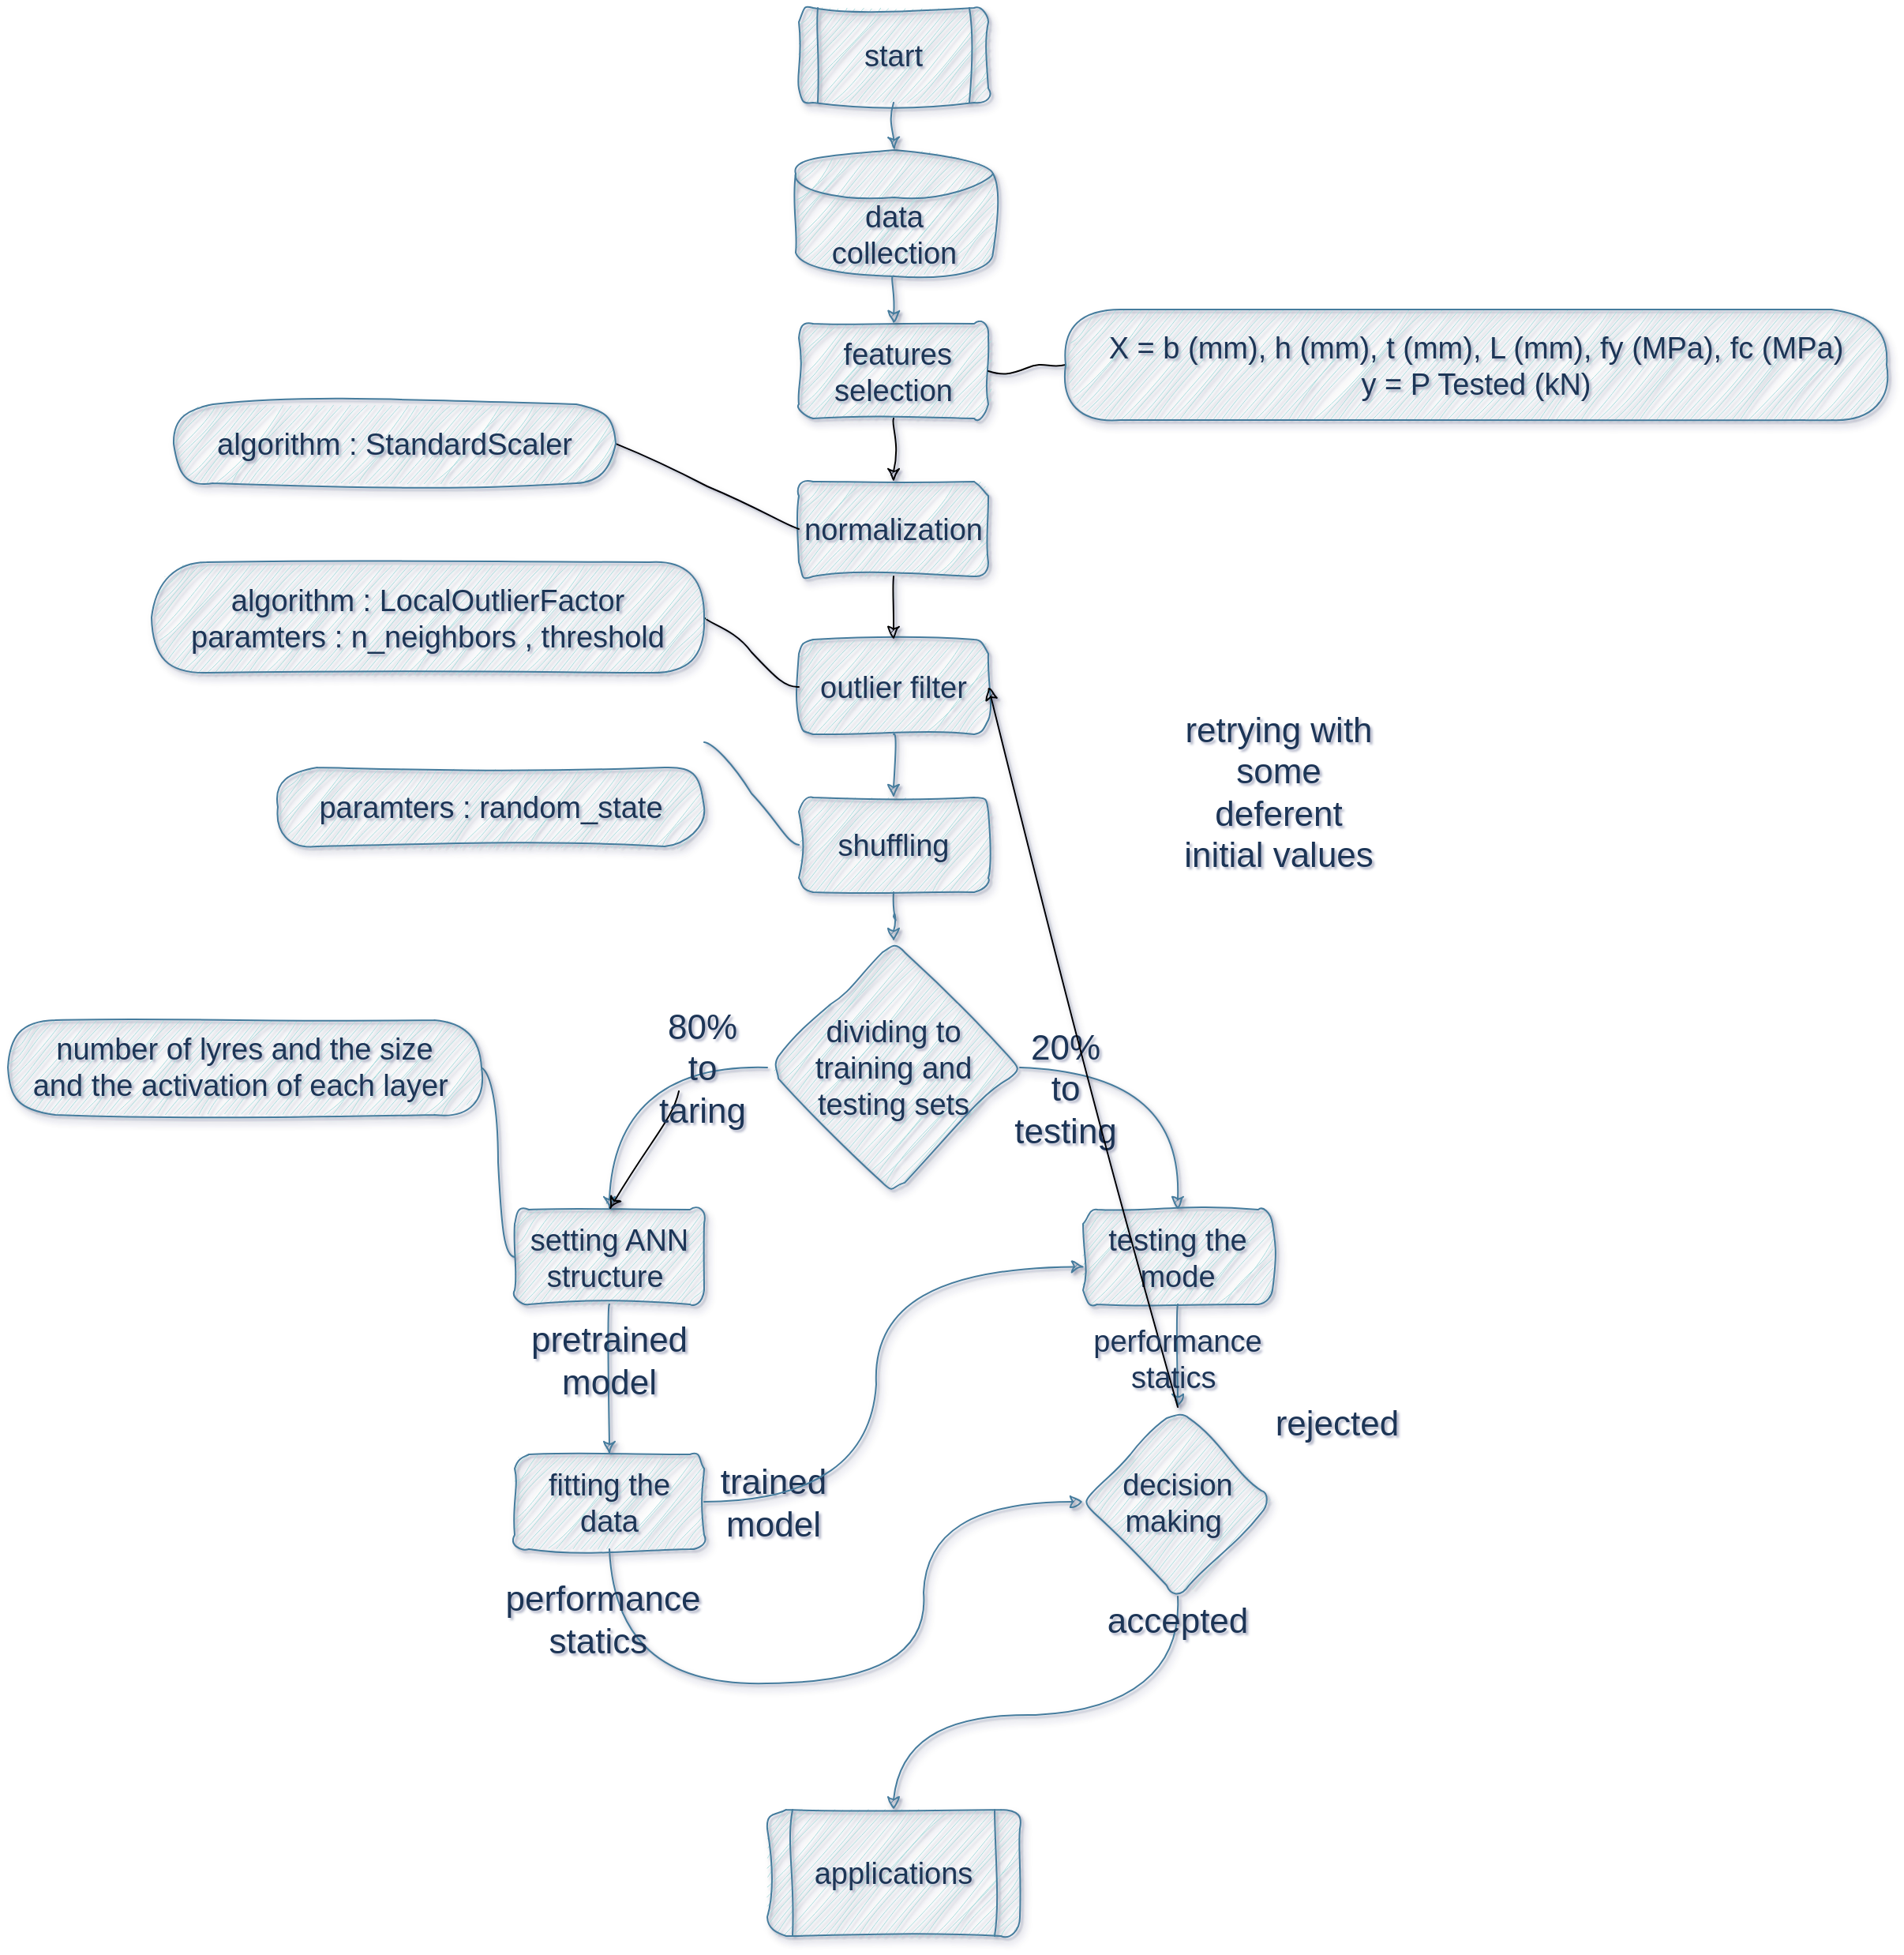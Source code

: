 <mxfile>
    <diagram id="C5RBs43oDa-KdzZeNtuy" name="Page-1">
        <mxGraphModel dx="1856" dy="1326" grid="1" gridSize="10" guides="1" tooltips="1" connect="1" arrows="1" fold="1" page="1" pageScale="1" pageWidth="1169" pageHeight="1654" background="#ffffff" math="0" shadow="1">
            <root>
                <mxCell id="WIyWlLk6GJQsqaUBKTNV-0"/>
                <mxCell id="WIyWlLk6GJQsqaUBKTNV-1" parent="WIyWlLk6GJQsqaUBKTNV-0"/>
                <mxCell id="g3-n2oAxiO13UJBlfTeH-4" value="outlier filter" style="rounded=1;strokeWidth=1;fontFamily=Helvetica;spacing=8;spacingTop=2;snapToPoint=1;fixDash=0;editable=1;movable=1;resizable=1;rotatable=1;deletable=1;locked=0;connectable=1;backgroundOutline=0;comic=0;shadow=1;fontSize=19;fontColor=#1D3557;labelBackgroundColor=none;labelBorderColor=none;fillColor=#A8DADC;strokeColor=#457B9D;metaEdit=0;whiteSpace=wrap;html=1;align=center;sketch=1;curveFitting=1;jiggle=2;disableMultiStroke=1;disableMultiStrokeFill=1;" parent="WIyWlLk6GJQsqaUBKTNV-1" vertex="1">
                    <mxGeometry x="551" y="499" width="120" height="60" as="geometry"/>
                </mxCell>
                <mxCell id="g3-n2oAxiO13UJBlfTeH-14" value="" style="edgeStyle=orthogonalEdgeStyle;rounded=1;orthogonalLoop=1;jettySize=auto;strokeWidth=1;fontFamily=Helvetica;spacing=8;spacingTop=2;snapToPoint=1;fixDash=0;editable=1;movable=1;resizable=1;rotatable=1;deletable=1;locked=0;connectable=1;backgroundOutline=0;comic=0;shadow=1;fontSize=19;fontColor=#1D3557;labelBackgroundColor=none;labelBorderColor=none;strokeColor=#457B9D;curved=1;metaEdit=0;html=1;align=center;sketch=1;curveFitting=1;jiggle=2;disableMultiStroke=1;disableMultiStrokeFill=1;" parent="WIyWlLk6GJQsqaUBKTNV-1" source="g3-n2oAxiO13UJBlfTeH-5" target="g3-n2oAxiO13UJBlfTeH-10" edge="1">
                    <mxGeometry relative="1" as="geometry"/>
                </mxCell>
                <mxCell id="g3-n2oAxiO13UJBlfTeH-5" value="shuffling" style="rounded=1;strokeWidth=1;fontFamily=Helvetica;spacing=8;spacingTop=2;snapToPoint=1;fixDash=0;editable=1;movable=1;resizable=1;rotatable=1;deletable=1;locked=0;connectable=1;backgroundOutline=0;comic=0;shadow=1;fontSize=19;fontColor=#1D3557;labelBackgroundColor=none;labelBorderColor=none;fillColor=#A8DADC;strokeColor=#457B9D;metaEdit=0;whiteSpace=wrap;html=1;align=center;sketch=1;curveFitting=1;jiggle=2;disableMultiStroke=1;disableMultiStrokeFill=1;" parent="WIyWlLk6GJQsqaUBKTNV-1" vertex="1">
                    <mxGeometry x="551" y="599" width="120" height="60" as="geometry"/>
                </mxCell>
                <mxCell id="g3-n2oAxiO13UJBlfTeH-8" value="" style="endArrow=classic;rounded=1;entryX=0.5;entryY=0;entryDx=0;entryDy=0;exitX=0.5;exitY=1;exitDx=0;exitDy=0;strokeWidth=1;fontFamily=Helvetica;spacing=8;spacingTop=2;snapToPoint=1;fixDash=0;editable=1;movable=1;resizable=1;rotatable=1;deletable=1;locked=0;connectable=1;backgroundOutline=0;comic=0;shadow=1;fontSize=19;fontColor=#1D3557;labelBackgroundColor=none;labelBorderColor=none;strokeColor=#457B9D;curved=1;metaEdit=0;html=1;align=center;sketch=1;curveFitting=1;jiggle=2;disableMultiStroke=1;disableMultiStrokeFill=1;" parent="WIyWlLk6GJQsqaUBKTNV-1" source="g3-n2oAxiO13UJBlfTeH-4" target="g3-n2oAxiO13UJBlfTeH-5" edge="1">
                    <mxGeometry width="50" height="50" relative="1" as="geometry">
                        <mxPoint x="620" y="531" as="sourcePoint"/>
                        <mxPoint x="620" y="571" as="targetPoint"/>
                    </mxGeometry>
                </mxCell>
                <mxCell id="g3-n2oAxiO13UJBlfTeH-21" value="" style="edgeStyle=orthogonalEdgeStyle;rounded=1;orthogonalLoop=1;jettySize=auto;entryX=0.5;entryY=0;entryDx=0;entryDy=0;strokeWidth=1;fontFamily=Helvetica;spacing=8;spacingTop=2;snapToPoint=1;fixDash=0;editable=1;movable=1;resizable=1;rotatable=1;deletable=1;locked=0;connectable=1;backgroundOutline=0;comic=0;shadow=1;fontSize=19;fontColor=#1D3557;labelBackgroundColor=none;labelBorderColor=none;strokeColor=#457B9D;curved=1;metaEdit=0;html=1;align=center;sketch=1;curveFitting=1;jiggle=2;disableMultiStroke=1;disableMultiStrokeFill=1;" parent="WIyWlLk6GJQsqaUBKTNV-1" source="g3-n2oAxiO13UJBlfTeH-10" target="g3-n2oAxiO13UJBlfTeH-15" edge="1">
                    <mxGeometry relative="1" as="geometry"/>
                </mxCell>
                <mxCell id="g3-n2oAxiO13UJBlfTeH-30" value="" style="edgeStyle=orthogonalEdgeStyle;rounded=1;orthogonalLoop=1;jettySize=auto;entryX=0.5;entryY=0;entryDx=0;entryDy=0;strokeWidth=1;fontFamily=Helvetica;spacing=8;spacingTop=2;snapToPoint=1;fixDash=0;editable=1;movable=1;resizable=1;rotatable=1;deletable=1;locked=0;connectable=1;backgroundOutline=0;comic=0;shadow=1;fontSize=19;fontColor=#1D3557;labelBackgroundColor=none;labelBorderColor=none;strokeColor=#457B9D;curved=1;metaEdit=0;html=1;align=center;sketch=1;curveFitting=1;jiggle=2;disableMultiStroke=1;disableMultiStrokeFill=1;" parent="WIyWlLk6GJQsqaUBKTNV-1" source="g3-n2oAxiO13UJBlfTeH-10" target="g3-n2oAxiO13UJBlfTeH-17" edge="1">
                    <mxGeometry relative="1" as="geometry"/>
                </mxCell>
                <mxCell id="g3-n2oAxiO13UJBlfTeH-10" value="dividing to &lt;br style=&quot;font-size: 19px;&quot;&gt;training and testing sets" style="rhombus;strokeWidth=1;fontFamily=Helvetica;spacing=8;spacingTop=2;snapToPoint=1;fixDash=0;editable=1;movable=1;resizable=1;rotatable=1;deletable=1;locked=0;connectable=1;backgroundOutline=0;comic=0;shadow=1;fontSize=19;fontColor=#1D3557;labelBackgroundColor=none;labelBorderColor=none;fillColor=#A8DADC;strokeColor=#457B9D;rounded=1;metaEdit=0;whiteSpace=wrap;html=1;align=center;sketch=1;curveFitting=1;jiggle=2;disableMultiStroke=1;disableMultiStrokeFill=1;" parent="WIyWlLk6GJQsqaUBKTNV-1" vertex="1">
                    <mxGeometry x="531" y="690" width="160" height="160" as="geometry"/>
                </mxCell>
                <mxCell id="g3-n2oAxiO13UJBlfTeH-11" value="20% to testing" style="text;align=center;verticalAlign=middle;rounded=1;strokeWidth=1;fontFamily=Helvetica;spacing=8;spacingTop=2;snapToPoint=1;fixDash=0;editable=1;movable=1;resizable=1;rotatable=1;deletable=1;locked=0;connectable=1;backgroundOutline=0;comic=0;shadow=1;fontSize=22;fontColor=#1D3557;labelBackgroundColor=none;labelBorderColor=none;metaEdit=0;whiteSpace=wrap;html=1;sketch=1;curveFitting=1;jiggle=2;disableMultiStroke=1;disableMultiStrokeFill=1;" parent="WIyWlLk6GJQsqaUBKTNV-1" vertex="1">
                    <mxGeometry x="690" y="768" width="60" height="30" as="geometry"/>
                </mxCell>
                <mxCell id="g3-n2oAxiO13UJBlfTeH-22" value="" style="edgeStyle=orthogonalEdgeStyle;rounded=1;orthogonalLoop=1;jettySize=auto;entryX=0.5;entryY=0;entryDx=0;entryDy=0;strokeWidth=1;fontFamily=Helvetica;spacing=8;spacingTop=2;snapToPoint=1;fixDash=0;editable=1;movable=1;resizable=1;rotatable=1;deletable=1;locked=0;connectable=1;backgroundOutline=0;comic=0;shadow=1;fontSize=19;fontColor=#1D3557;labelBackgroundColor=none;labelBorderColor=none;strokeColor=#457B9D;curved=1;metaEdit=0;html=1;align=center;sketch=1;curveFitting=1;jiggle=2;disableMultiStroke=1;disableMultiStrokeFill=1;" parent="WIyWlLk6GJQsqaUBKTNV-1" source="g3-n2oAxiO13UJBlfTeH-15" target="g3-n2oAxiO13UJBlfTeH-16" edge="1">
                    <mxGeometry relative="1" as="geometry"/>
                </mxCell>
                <mxCell id="g3-n2oAxiO13UJBlfTeH-15" value="setting ANN structure&amp;nbsp;" style="rounded=1;strokeWidth=1;fontFamily=Helvetica;spacing=8;spacingTop=2;snapToPoint=1;fixDash=0;editable=1;movable=1;resizable=1;rotatable=1;deletable=1;locked=0;connectable=1;backgroundOutline=0;comic=0;shadow=1;fontSize=19;fontColor=#1D3557;labelBackgroundColor=none;labelBorderColor=none;fillColor=#A8DADC;strokeColor=#457B9D;metaEdit=0;whiteSpace=wrap;html=1;align=center;sketch=1;curveFitting=1;jiggle=2;disableMultiStroke=1;disableMultiStrokeFill=1;" parent="WIyWlLk6GJQsqaUBKTNV-1" vertex="1">
                    <mxGeometry x="371" y="860" width="120" height="60" as="geometry"/>
                </mxCell>
                <mxCell id="K5SKpRPEYrI_HWHOqMPw-5" value="" style="edgeStyle=orthogonalEdgeStyle;rounded=1;orthogonalLoop=1;jettySize=auto;strokeWidth=1;fontSize=19;fontColor=#1D3557;labelBackgroundColor=none;labelBorderColor=none;strokeColor=#457B9D;curved=1;snapToPoint=1;metaEdit=0;html=1;align=center;fontFamily=Helvetica;fixDash=0;sketch=1;curveFitting=1;jiggle=2;shadow=1;disableMultiStroke=1;disableMultiStrokeFill=1;" parent="WIyWlLk6GJQsqaUBKTNV-1" source="g3-n2oAxiO13UJBlfTeH-16" target="g3-n2oAxiO13UJBlfTeH-20" edge="1">
                    <mxGeometry relative="1" as="geometry">
                        <Array as="points">
                            <mxPoint x="431" y="1160"/>
                            <mxPoint x="630" y="1160"/>
                            <mxPoint x="630" y="1045"/>
                        </Array>
                    </mxGeometry>
                </mxCell>
                <mxCell id="g3-n2oAxiO13UJBlfTeH-16" value="fitting the data" style="rounded=1;strokeWidth=1;fontFamily=Helvetica;spacing=8;spacingTop=2;snapToPoint=1;fixDash=0;editable=1;movable=1;resizable=1;rotatable=1;deletable=1;locked=0;connectable=1;backgroundOutline=0;comic=0;shadow=1;fontSize=19;fontColor=#1D3557;labelBackgroundColor=none;labelBorderColor=none;fillColor=#A8DADC;strokeColor=#457B9D;metaEdit=0;whiteSpace=wrap;html=1;align=center;sketch=1;curveFitting=1;jiggle=2;disableMultiStroke=1;disableMultiStrokeFill=1;" parent="WIyWlLk6GJQsqaUBKTNV-1" vertex="1">
                    <mxGeometry x="371" y="1015" width="120" height="60" as="geometry"/>
                </mxCell>
                <mxCell id="g3-n2oAxiO13UJBlfTeH-31" value="" style="edgeStyle=orthogonalEdgeStyle;rounded=1;orthogonalLoop=1;jettySize=auto;strokeWidth=1;fontFamily=Helvetica;spacing=8;spacingTop=2;snapToPoint=1;fixDash=0;editable=1;movable=1;resizable=1;rotatable=1;deletable=1;locked=0;connectable=1;backgroundOutline=0;comic=0;shadow=1;fontSize=19;fontColor=#1D3557;labelBackgroundColor=none;labelBorderColor=none;strokeColor=#457B9D;curved=1;metaEdit=0;html=1;align=center;sketch=1;curveFitting=1;jiggle=2;disableMultiStroke=1;disableMultiStrokeFill=1;" parent="WIyWlLk6GJQsqaUBKTNV-1" source="g3-n2oAxiO13UJBlfTeH-17" target="g3-n2oAxiO13UJBlfTeH-20" edge="1">
                    <mxGeometry relative="1" as="geometry"/>
                </mxCell>
                <mxCell id="g3-n2oAxiO13UJBlfTeH-17" value="testing the mode" style="rounded=1;strokeWidth=1;fontFamily=Helvetica;spacing=8;spacingTop=2;snapToPoint=1;fixDash=0;editable=1;movable=1;resizable=1;rotatable=1;deletable=1;locked=0;connectable=1;backgroundOutline=0;comic=0;shadow=1;fontSize=19;fontColor=#1D3557;labelBackgroundColor=none;labelBorderColor=none;fillColor=#A8DADC;strokeColor=#457B9D;metaEdit=0;whiteSpace=wrap;html=1;align=center;sketch=1;curveFitting=1;jiggle=2;disableMultiStroke=1;disableMultiStrokeFill=1;" parent="WIyWlLk6GJQsqaUBKTNV-1" vertex="1">
                    <mxGeometry x="731" y="860" width="120" height="60" as="geometry"/>
                </mxCell>
                <mxCell id="K5SKpRPEYrI_HWHOqMPw-0" value="" style="edgeStyle=orthogonalEdgeStyle;rounded=1;orthogonalLoop=1;jettySize=auto;strokeWidth=1;fontSize=19;fontColor=#1D3557;labelBackgroundColor=none;labelBorderColor=none;strokeColor=#457B9D;curved=1;snapToPoint=1;metaEdit=0;html=1;align=center;fontFamily=Helvetica;fixDash=0;sketch=1;curveFitting=1;jiggle=2;shadow=1;disableMultiStroke=1;disableMultiStrokeFill=1;" parent="WIyWlLk6GJQsqaUBKTNV-1" source="g3-n2oAxiO13UJBlfTeH-20" target="g3-n2oAxiO13UJBlfTeH-48" edge="1">
                    <mxGeometry relative="1" as="geometry">
                        <Array as="points">
                            <mxPoint x="791" y="1180"/>
                            <mxPoint x="611" y="1180"/>
                        </Array>
                    </mxGeometry>
                </mxCell>
                <mxCell id="38" style="edgeStyle=none;html=1;entryX=1;entryY=0.5;entryDx=0;entryDy=0;rounded=1;metaEdit=0;fixDash=0;snapToPoint=1;strokeWidth=1;sketch=1;curveFitting=1;jiggle=2;shadow=1;disableMultiStroke=1;disableMultiStrokeFill=1;" edge="1" parent="WIyWlLk6GJQsqaUBKTNV-1" source="g3-n2oAxiO13UJBlfTeH-20" target="g3-n2oAxiO13UJBlfTeH-4">
                    <mxGeometry relative="1" as="geometry"/>
                </mxCell>
                <mxCell id="g3-n2oAxiO13UJBlfTeH-20" value="decision making&amp;nbsp;" style="rhombus;strokeWidth=1;fontFamily=Helvetica;spacing=8;spacingTop=2;snapToPoint=1;fixDash=0;editable=1;movable=1;resizable=1;rotatable=1;deletable=1;locked=0;connectable=1;backgroundOutline=0;comic=0;shadow=1;fontSize=19;fontColor=#1D3557;labelBackgroundColor=none;labelBorderColor=none;fillColor=#A8DADC;strokeColor=#457B9D;rounded=1;metaEdit=0;whiteSpace=wrap;html=1;align=center;sketch=1;curveFitting=1;jiggle=2;disableMultiStroke=1;disableMultiStrokeFill=1;" parent="WIyWlLk6GJQsqaUBKTNV-1" vertex="1">
                    <mxGeometry x="731" y="985" width="120" height="120" as="geometry"/>
                </mxCell>
                <mxCell id="g3-n2oAxiO13UJBlfTeH-25" value="trained&lt;br style=&quot;font-size: 22px;&quot;&gt;model" style="text;align=center;verticalAlign=middle;rounded=1;strokeWidth=1;fontFamily=Helvetica;spacing=8;spacingTop=2;snapToPoint=1;fixDash=0;editable=1;movable=1;resizable=1;rotatable=1;deletable=1;locked=0;connectable=1;backgroundOutline=0;comic=0;shadow=1;fontSize=22;fontColor=#1D3557;labelBackgroundColor=none;labelBorderColor=none;metaEdit=0;whiteSpace=wrap;html=1;sketch=1;curveFitting=1;jiggle=2;disableMultiStroke=1;disableMultiStrokeFill=1;" parent="WIyWlLk6GJQsqaUBKTNV-1" vertex="1">
                    <mxGeometry x="500" y="1030" width="70" height="30" as="geometry"/>
                </mxCell>
                <mxCell id="g3-n2oAxiO13UJBlfTeH-34" value="pretrained model" style="text;align=center;verticalAlign=middle;rounded=1;strokeWidth=1;fontFamily=Helvetica;spacing=8;spacingTop=2;snapToPoint=1;fixDash=0;editable=1;movable=1;resizable=1;rotatable=1;deletable=1;locked=0;connectable=1;backgroundOutline=0;comic=0;shadow=1;fontSize=22;fontColor=#1D3557;labelBackgroundColor=none;labelBorderColor=none;metaEdit=0;whiteSpace=wrap;html=1;sketch=1;curveFitting=1;jiggle=2;disableMultiStroke=1;disableMultiStrokeFill=1;" parent="WIyWlLk6GJQsqaUBKTNV-1" vertex="1">
                    <mxGeometry x="381" y="940" width="100" height="30" as="geometry"/>
                </mxCell>
                <mxCell id="g3-n2oAxiO13UJBlfTeH-38" value="rejected" style="text;align=center;verticalAlign=middle;rounded=1;strokeWidth=1;fontFamily=Helvetica;spacing=8;spacingTop=2;snapToPoint=1;fixDash=0;editable=1;movable=1;resizable=1;rotatable=1;deletable=1;locked=0;connectable=1;backgroundOutline=0;comic=0;shadow=1;fontSize=22;fontColor=#1D3557;labelBackgroundColor=none;labelBorderColor=none;metaEdit=0;whiteSpace=wrap;html=1;sketch=1;curveFitting=1;jiggle=2;disableMultiStroke=1;disableMultiStrokeFill=1;" parent="WIyWlLk6GJQsqaUBKTNV-1" vertex="1">
                    <mxGeometry x="862" y="980" width="60" height="30" as="geometry"/>
                </mxCell>
                <mxCell id="g3-n2oAxiO13UJBlfTeH-43" value="retrying with some deferent initial values" style="text;align=center;verticalAlign=middle;rounded=1;strokeWidth=1;fontFamily=Helvetica;spacing=8;spacingTop=2;snapToPoint=1;fixDash=0;editable=1;movable=1;resizable=1;rotatable=1;deletable=1;locked=0;connectable=1;backgroundOutline=0;comic=0;shadow=1;fontSize=22;fontColor=#1D3557;labelBackgroundColor=none;labelBorderColor=none;metaEdit=0;whiteSpace=wrap;html=1;sketch=1;curveFitting=1;jiggle=2;disableMultiStroke=1;disableMultiStrokeFill=1;" parent="WIyWlLk6GJQsqaUBKTNV-1" vertex="1">
                    <mxGeometry x="780" y="580" width="150" height="30" as="geometry"/>
                </mxCell>
                <mxCell id="g3-n2oAxiO13UJBlfTeH-48" value="applications" style="shape=process;backgroundOutline=0;strokeWidth=1;fontFamily=Helvetica;spacing=8;spacingTop=2;snapToPoint=1;fixDash=0;editable=1;movable=1;resizable=1;rotatable=1;deletable=1;locked=0;connectable=1;comic=0;shadow=1;fontSize=19;fontColor=#1D3557;labelBackgroundColor=none;labelBorderColor=none;fillColor=#A8DADC;strokeColor=#457B9D;rounded=1;metaEdit=0;whiteSpace=wrap;html=1;align=center;sketch=1;curveFitting=1;jiggle=2;disableMultiStroke=1;disableMultiStrokeFill=1;" parent="WIyWlLk6GJQsqaUBKTNV-1" vertex="1">
                    <mxGeometry x="531" y="1240" width="160" height="80" as="geometry"/>
                </mxCell>
                <mxCell id="g3-n2oAxiO13UJBlfTeH-50" value="accepted" style="text;align=center;verticalAlign=middle;rounded=1;strokeWidth=1;fontFamily=Helvetica;spacing=8;spacingTop=2;snapToPoint=1;fixDash=0;editable=1;movable=1;resizable=1;rotatable=1;deletable=1;locked=0;connectable=1;backgroundOutline=0;comic=0;shadow=1;fontSize=22;fontColor=#1D3557;labelBackgroundColor=none;labelBorderColor=none;metaEdit=0;whiteSpace=wrap;html=1;sketch=1;curveFitting=1;jiggle=2;disableMultiStroke=1;disableMultiStrokeFill=1;" parent="WIyWlLk6GJQsqaUBKTNV-1" vertex="1">
                    <mxGeometry x="761" y="1105" width="60" height="30" as="geometry"/>
                </mxCell>
                <mxCell id="39" style="edgeStyle=entityRelationEdgeStyle;html=1;startArrow=none;endArrow=none;segment=10;curved=1;sourcePerimeterSpacing=0;targetPerimeterSpacing=0;entryX=0;entryY=0.5;entryDx=0;entryDy=0;rounded=1;metaEdit=0;fixDash=0;snapToPoint=1;strokeWidth=1;sketch=1;curveFitting=1;jiggle=2;shadow=1;disableMultiStroke=1;disableMultiStrokeFill=1;" edge="1" parent="WIyWlLk6GJQsqaUBKTNV-1" source="g3-n2oAxiO13UJBlfTeH-53" target="g3-n2oAxiO13UJBlfTeH-4">
                    <mxGeometry relative="1" as="geometry"/>
                </mxCell>
                <mxCell id="g3-n2oAxiO13UJBlfTeH-53" value="&#9;algorithm :&amp;nbsp;LocalOutlierFactor&lt;br style=&quot;font-size: 19px;&quot;&gt;&#9;paramters :&amp;nbsp;n_neighbors ,&amp;nbsp;threshold" style="whiteSpace=wrap;rounded=1;arcSize=50;align=center;verticalAlign=middle;strokeWidth=1;autosize=1;spacing=8;treeFolding=1;treeMoving=1;newEdgeStyle={&quot;edgeStyle&quot;:&quot;entityRelationEdgeStyle&quot;,&quot;startArrow&quot;:&quot;none&quot;,&quot;endArrow&quot;:&quot;none&quot;,&quot;segment&quot;:10,&quot;curved&quot;:1,&quot;sourcePerimeterSpacing&quot;:0,&quot;targetPerimeterSpacing&quot;:0};fontFamily=Helvetica;spacingTop=2;snapToPoint=1;fixDash=0;editable=1;movable=1;resizable=1;rotatable=1;deletable=1;locked=0;connectable=1;backgroundOutline=0;comic=0;shadow=1;fontSize=19;fontColor=#1D3557;labelBackgroundColor=none;labelBorderColor=none;fillColor=#A8DADC;strokeColor=#457B9D;metaEdit=0;html=1;sketch=1;curveFitting=1;jiggle=2;disableMultiStroke=1;disableMultiStrokeFill=1;" parent="WIyWlLk6GJQsqaUBKTNV-1" vertex="1">
                    <mxGeometry x="141" y="450" width="350" height="70" as="geometry"/>
                </mxCell>
                <mxCell id="g3-n2oAxiO13UJBlfTeH-56" value="" style="edgeStyle=entityRelationEdgeStyle;rounded=1;orthogonalLoop=1;jettySize=auto;startArrow=none;endArrow=none;segment=10;curved=1;sourcePerimeterSpacing=0;targetPerimeterSpacing=0;entryX=0;entryY=0.5;entryDx=0;entryDy=0;strokeWidth=1;fontFamily=Helvetica;spacing=8;spacingTop=2;snapToPoint=1;fixDash=0;editable=1;movable=1;resizable=1;rotatable=1;deletable=1;locked=0;connectable=1;backgroundOutline=0;comic=0;shadow=1;fontSize=19;fontColor=#1D3557;labelBackgroundColor=none;labelBorderColor=none;strokeColor=#457B9D;metaEdit=0;html=1;align=center;sketch=1;curveFitting=1;jiggle=2;disableMultiStroke=1;disableMultiStrokeFill=1;" parent="WIyWlLk6GJQsqaUBKTNV-1" target="g3-n2oAxiO13UJBlfTeH-5" edge="1">
                    <mxGeometry relative="1" as="geometry">
                        <mxPoint x="491" y="564" as="sourcePoint"/>
                    </mxGeometry>
                </mxCell>
                <mxCell id="g3-n2oAxiO13UJBlfTeH-55" value="paramters :&amp;nbsp;random_state" style="whiteSpace=wrap;rounded=1;arcSize=50;align=center;verticalAlign=middle;strokeWidth=1;autosize=1;spacing=8;treeFolding=1;treeMoving=1;newEdgeStyle={&quot;edgeStyle&quot;:&quot;entityRelationEdgeStyle&quot;,&quot;startArrow&quot;:&quot;none&quot;,&quot;endArrow&quot;:&quot;none&quot;,&quot;segment&quot;:10,&quot;curved&quot;:1,&quot;sourcePerimeterSpacing&quot;:0,&quot;targetPerimeterSpacing&quot;:0};fontFamily=Helvetica;spacingTop=2;snapToPoint=1;fixDash=0;editable=1;movable=1;resizable=1;rotatable=1;deletable=1;locked=0;connectable=1;backgroundOutline=0;comic=0;shadow=1;fontSize=19;fontColor=#1D3557;labelBackgroundColor=none;labelBorderColor=none;fillColor=#A8DADC;strokeColor=#457B9D;metaEdit=0;html=1;sketch=1;curveFitting=1;jiggle=2;disableMultiStroke=1;disableMultiStrokeFill=1;" parent="WIyWlLk6GJQsqaUBKTNV-1" vertex="1">
                    <mxGeometry x="221" y="580" width="270" height="50" as="geometry"/>
                </mxCell>
                <mxCell id="g3-n2oAxiO13UJBlfTeH-63" value="" style="edgeStyle=entityRelationEdgeStyle;rounded=1;orthogonalLoop=1;jettySize=auto;startArrow=none;endArrow=none;segment=10;curved=1;sourcePerimeterSpacing=0;targetPerimeterSpacing=0;entryX=0;entryY=0.5;entryDx=0;entryDy=0;strokeWidth=1;snapToPoint=1;fixDash=0;editable=1;movable=1;resizable=1;rotatable=1;deletable=1;locked=0;connectable=1;backgroundOutline=0;comic=0;shadow=1;fontSize=19;fontColor=#1D3557;labelBackgroundColor=none;labelBorderColor=none;strokeColor=#457B9D;metaEdit=0;html=1;align=center;fontFamily=Helvetica;sketch=1;curveFitting=1;jiggle=2;disableMultiStroke=1;disableMultiStrokeFill=1;" parent="WIyWlLk6GJQsqaUBKTNV-1" source="g3-n2oAxiO13UJBlfTeH-59" target="g3-n2oAxiO13UJBlfTeH-15" edge="1">
                    <mxGeometry relative="1" as="geometry"/>
                </mxCell>
                <mxCell id="g3-n2oAxiO13UJBlfTeH-59" value="number of lyres and the size &lt;br style=&quot;font-size: 19px;&quot;&gt;and the activation of each layer&amp;nbsp;" style="whiteSpace=wrap;rounded=1;arcSize=50;align=center;verticalAlign=middle;strokeWidth=1;autosize=1;spacing=4;treeFolding=1;treeMoving=1;newEdgeStyle={&quot;edgeStyle&quot;:&quot;entityRelationEdgeStyle&quot;,&quot;startArrow&quot;:&quot;none&quot;,&quot;endArrow&quot;:&quot;none&quot;,&quot;segment&quot;:10,&quot;curved&quot;:1,&quot;sourcePerimeterSpacing&quot;:0,&quot;targetPerimeterSpacing&quot;:0};snapToPoint=1;fixDash=0;editable=1;movable=1;resizable=1;rotatable=1;deletable=1;locked=0;connectable=1;backgroundOutline=0;comic=0;shadow=1;fontSize=19;fontColor=#1D3557;labelBackgroundColor=none;labelBorderColor=none;fillColor=#A8DADC;strokeColor=#457B9D;metaEdit=0;html=1;fontFamily=Helvetica;sketch=1;curveFitting=1;jiggle=2;disableMultiStroke=1;disableMultiStrokeFill=1;" parent="WIyWlLk6GJQsqaUBKTNV-1" vertex="1">
                    <mxGeometry x="50" y="740" width="300" height="60" as="geometry"/>
                </mxCell>
                <mxCell id="g3-n2oAxiO13UJBlfTeH-69" value="" style="edgeStyle=orthogonalEdgeStyle;rounded=1;orthogonalLoop=1;jettySize=auto;entryX=0.008;entryY=0.604;entryDx=0;entryDy=0;entryPerimeter=0;strokeWidth=1;fontSize=19;fontColor=#1D3557;labelBackgroundColor=none;labelBorderColor=none;strokeColor=#457B9D;curved=1;snapToPoint=1;metaEdit=0;html=1;align=center;fontFamily=Helvetica;fixDash=0;sketch=1;curveFitting=1;jiggle=2;shadow=1;disableMultiStroke=1;disableMultiStrokeFill=1;" parent="WIyWlLk6GJQsqaUBKTNV-1" source="g3-n2oAxiO13UJBlfTeH-16" target="g3-n2oAxiO13UJBlfTeH-17" edge="1">
                    <mxGeometry relative="1" as="geometry">
                        <Array as="points">
                            <mxPoint x="600" y="1045"/>
                            <mxPoint x="600" y="896"/>
                        </Array>
                    </mxGeometry>
                </mxCell>
                <mxCell id="2" value="performance statics&amp;nbsp;" style="text;strokeColor=none;fillColor=none;align=center;verticalAlign=middle;rounded=1;fontSize=19;fontColor=#1D3557;labelBackgroundColor=none;labelBorderColor=none;snapToPoint=1;metaEdit=0;whiteSpace=wrap;html=1;fontFamily=Helvetica;fixDash=0;strokeWidth=1;sketch=1;curveFitting=1;jiggle=2;shadow=1;disableMultiStroke=1;disableMultiStrokeFill=1;" parent="WIyWlLk6GJQsqaUBKTNV-1" vertex="1">
                    <mxGeometry x="711" y="940" width="160" height="30" as="geometry"/>
                </mxCell>
                <mxCell id="3" value="performance statics&amp;nbsp;" style="text;strokeColor=none;fillColor=none;align=center;verticalAlign=middle;rounded=1;fontSize=22;fontColor=#1D3557;labelBackgroundColor=none;labelBorderColor=none;snapToPoint=1;metaEdit=0;whiteSpace=wrap;html=1;fontFamily=Helvetica;fixDash=0;strokeWidth=1;sketch=1;curveFitting=1;jiggle=2;shadow=1;disableMultiStroke=1;disableMultiStrokeFill=1;" parent="WIyWlLk6GJQsqaUBKTNV-1" vertex="1">
                    <mxGeometry x="347" y="1105" width="160" height="30" as="geometry"/>
                </mxCell>
                <mxCell id="41" value="" style="edgeStyle=none;html=1;rounded=1;metaEdit=0;fixDash=0;snapToPoint=1;strokeWidth=1;sketch=1;curveFitting=1;jiggle=2;shadow=1;disableMultiStroke=1;disableMultiStrokeFill=1;" edge="1" parent="WIyWlLk6GJQsqaUBKTNV-1" source="12" target="g3-n2oAxiO13UJBlfTeH-15">
                    <mxGeometry relative="1" as="geometry"/>
                </mxCell>
                <mxCell id="12" value="80% to taring" style="text;align=center;verticalAlign=middle;rounded=1;strokeWidth=1;fontFamily=Helvetica;spacing=8;spacingTop=2;snapToPoint=1;fixDash=0;editable=1;movable=1;resizable=1;rotatable=1;deletable=1;locked=0;connectable=1;backgroundOutline=0;comic=0;shadow=1;fontSize=22;fontColor=#1D3557;labelBackgroundColor=none;labelBorderColor=none;metaEdit=0;whiteSpace=wrap;html=1;sketch=1;curveFitting=1;jiggle=2;disableMultiStroke=1;disableMultiStrokeFill=1;" parent="WIyWlLk6GJQsqaUBKTNV-1" vertex="1">
                    <mxGeometry x="460" y="755" width="60" height="30" as="geometry"/>
                </mxCell>
                <mxCell id="40" style="edgeStyle=none;html=1;rounded=1;metaEdit=0;fixDash=0;snapToPoint=1;strokeWidth=1;sketch=1;curveFitting=1;jiggle=2;shadow=1;disableMultiStroke=1;disableMultiStrokeFill=1;" edge="1" parent="WIyWlLk6GJQsqaUBKTNV-1" source="26" target="33">
                    <mxGeometry relative="1" as="geometry"/>
                </mxCell>
                <mxCell id="26" value="&amp;nbsp;features selection" style="rounded=1;strokeWidth=1;fontFamily=Helvetica;spacing=8;spacingTop=2;snapToPoint=1;fixDash=0;editable=1;movable=1;resizable=1;rotatable=1;deletable=1;locked=0;connectable=1;backgroundOutline=0;comic=0;shadow=1;fontSize=19;fontColor=#1D3557;labelBackgroundColor=none;labelBorderColor=none;fillColor=#A8DADC;strokeColor=#457B9D;metaEdit=0;whiteSpace=wrap;html=1;align=center;sketch=1;curveFitting=1;jiggle=2;disableMultiStroke=1;disableMultiStrokeFill=1;" vertex="1" parent="WIyWlLk6GJQsqaUBKTNV-1">
                    <mxGeometry x="551" y="299" width="120" height="60" as="geometry"/>
                </mxCell>
                <mxCell id="27" value="data collection" style="shape=cylinder3;boundedLbl=1;backgroundOutline=0;size=15;strokeWidth=1;fontFamily=Helvetica;spacing=8;spacingTop=2;snapToPoint=1;fixDash=0;editable=1;movable=1;resizable=1;rotatable=1;deletable=1;locked=0;connectable=1;comic=0;shadow=1;fontSize=19;fontColor=#1D3557;labelBackgroundColor=none;labelBorderColor=none;fillColor=#A8DADC;strokeColor=#457B9D;rounded=1;metaEdit=0;whiteSpace=wrap;html=1;align=center;sketch=1;curveFitting=1;jiggle=2;disableMultiStroke=1;disableMultiStrokeFill=1;" vertex="1" parent="WIyWlLk6GJQsqaUBKTNV-1">
                    <mxGeometry x="549" y="189" width="125" height="80" as="geometry"/>
                </mxCell>
                <mxCell id="28" value="" style="endArrow=classic;rounded=1;entryX=0.5;entryY=0;entryDx=0;entryDy=0;strokeWidth=1;fontFamily=Helvetica;spacing=8;spacingTop=2;snapToPoint=1;fixDash=0;editable=1;movable=1;resizable=1;rotatable=1;deletable=1;locked=0;connectable=1;backgroundOutline=0;comic=0;shadow=1;fontSize=19;fontColor=#1D3557;labelBackgroundColor=none;labelBorderColor=none;strokeColor=#457B9D;curved=1;metaEdit=0;html=1;align=center;sketch=1;curveFitting=1;jiggle=2;disableMultiStroke=1;disableMultiStrokeFill=1;" edge="1" source="27" target="26" parent="WIyWlLk6GJQsqaUBKTNV-1">
                    <mxGeometry width="50" height="50" relative="1" as="geometry">
                        <mxPoint x="424" y="399" as="sourcePoint"/>
                        <mxPoint x="474" y="349" as="targetPoint"/>
                    </mxGeometry>
                </mxCell>
                <mxCell id="29" value="start" style="shape=process;backgroundOutline=0;strokeWidth=1;fontFamily=Helvetica;spacing=8;spacingTop=2;snapToPoint=1;fixDash=0;editable=1;movable=1;resizable=1;rotatable=1;deletable=1;locked=0;connectable=1;comic=0;shadow=1;fontSize=19;fontColor=#1D3557;labelBackgroundColor=none;labelBorderColor=none;fillColor=#A8DADC;strokeColor=#457B9D;rounded=1;metaEdit=0;whiteSpace=wrap;html=1;align=center;sketch=1;curveFitting=1;jiggle=2;disableMultiStroke=1;disableMultiStrokeFill=1;" vertex="1" parent="WIyWlLk6GJQsqaUBKTNV-1">
                    <mxGeometry x="551" y="99" width="120" height="60" as="geometry"/>
                </mxCell>
                <mxCell id="30" value="" style="edgeStyle=orthogonalEdgeStyle;rounded=1;orthogonalLoop=1;jettySize=auto;entryX=0.5;entryY=0;entryDx=0;entryDy=0;entryPerimeter=0;strokeWidth=1;fontFamily=Helvetica;spacing=8;spacingTop=2;snapToPoint=1;fixDash=0;editable=1;movable=1;resizable=1;rotatable=1;deletable=1;locked=0;connectable=1;backgroundOutline=0;comic=0;shadow=1;fontSize=19;fontColor=#1D3557;labelBackgroundColor=none;labelBorderColor=none;strokeColor=#457B9D;curved=1;metaEdit=0;html=1;align=center;sketch=1;curveFitting=1;jiggle=2;disableMultiStroke=1;disableMultiStrokeFill=1;" edge="1" source="29" target="27" parent="WIyWlLk6GJQsqaUBKTNV-1">
                    <mxGeometry relative="1" as="geometry"/>
                </mxCell>
                <mxCell id="37" style="edgeStyle=entityRelationEdgeStyle;html=1;startArrow=none;endArrow=none;segment=10;curved=1;sourcePerimeterSpacing=0;targetPerimeterSpacing=0;rounded=1;metaEdit=0;fixDash=0;snapToPoint=1;strokeWidth=1;sketch=1;curveFitting=1;jiggle=2;shadow=1;disableMultiStroke=1;disableMultiStrokeFill=1;" edge="1" parent="WIyWlLk6GJQsqaUBKTNV-1" source="32" target="26">
                    <mxGeometry relative="1" as="geometry"/>
                </mxCell>
                <mxCell id="32" value="X = b (mm), h (mm), t (mm), L (mm), fy (MPa), fc (MPa)&lt;br style=&quot;font-size: 19px;&quot;&gt;y = P Tested (kN)" style="whiteSpace=wrap;rounded=1;arcSize=50;align=center;verticalAlign=middle;strokeWidth=1;autosize=1;spacing=8;treeFolding=1;treeMoving=1;newEdgeStyle={&quot;edgeStyle&quot;:&quot;entityRelationEdgeStyle&quot;,&quot;startArrow&quot;:&quot;none&quot;,&quot;endArrow&quot;:&quot;none&quot;,&quot;segment&quot;:10,&quot;curved&quot;:1,&quot;sourcePerimeterSpacing&quot;:0,&quot;targetPerimeterSpacing&quot;:0};fontFamily=Helvetica;spacingTop=2;snapToPoint=1;fixDash=0;editable=1;movable=1;resizable=1;rotatable=1;deletable=1;locked=0;connectable=1;backgroundOutline=0;comic=0;shadow=1;fontSize=19;fontColor=#1D3557;labelBackgroundColor=none;labelBorderColor=none;fillColor=#A8DADC;strokeColor=#457B9D;metaEdit=0;html=1;sketch=1;curveFitting=1;jiggle=2;disableMultiStroke=1;disableMultiStrokeFill=1;" vertex="1" parent="WIyWlLk6GJQsqaUBKTNV-1">
                    <mxGeometry x="720" y="290" width="520" height="70" as="geometry"/>
                </mxCell>
                <mxCell id="36" style="edgeStyle=none;html=1;entryX=0.5;entryY=0;entryDx=0;entryDy=0;rounded=1;metaEdit=0;fixDash=0;snapToPoint=1;strokeWidth=1;sketch=1;curveFitting=1;jiggle=2;shadow=1;disableMultiStroke=1;disableMultiStrokeFill=1;" edge="1" parent="WIyWlLk6GJQsqaUBKTNV-1" source="33" target="g3-n2oAxiO13UJBlfTeH-4">
                    <mxGeometry relative="1" as="geometry"/>
                </mxCell>
                <mxCell id="33" value="normalization" style="rounded=1;strokeWidth=1;fontFamily=Helvetica;spacing=8;spacingTop=2;snapToPoint=1;fixDash=0;editable=1;movable=1;resizable=1;rotatable=1;deletable=1;locked=0;connectable=1;backgroundOutline=0;comic=0;shadow=1;fontSize=19;fontColor=#1D3557;labelBackgroundColor=none;labelBorderColor=none;fillColor=#A8DADC;strokeColor=#457B9D;metaEdit=0;whiteSpace=wrap;html=1;align=center;sketch=1;curveFitting=1;jiggle=2;disableMultiStroke=1;disableMultiStrokeFill=1;" vertex="1" parent="WIyWlLk6GJQsqaUBKTNV-1">
                    <mxGeometry x="551" y="399" width="120" height="60" as="geometry"/>
                </mxCell>
                <mxCell id="35" style="edgeStyle=entityRelationEdgeStyle;html=1;startArrow=none;endArrow=none;segment=10;curved=1;sourcePerimeterSpacing=0;targetPerimeterSpacing=0;rounded=1;metaEdit=0;fixDash=0;snapToPoint=1;strokeWidth=1;sketch=1;curveFitting=1;jiggle=2;shadow=1;disableMultiStroke=1;disableMultiStrokeFill=1;" edge="1" parent="WIyWlLk6GJQsqaUBKTNV-1" source="34" target="33">
                    <mxGeometry relative="1" as="geometry"/>
                </mxCell>
                <mxCell id="34" value="&#9;algorithm :&amp;nbsp;StandardScaler" style="whiteSpace=wrap;rounded=1;arcSize=50;align=center;verticalAlign=middle;strokeWidth=1;autosize=1;spacing=8;treeFolding=1;treeMoving=1;newEdgeStyle={&quot;edgeStyle&quot;:&quot;entityRelationEdgeStyle&quot;,&quot;startArrow&quot;:&quot;none&quot;,&quot;endArrow&quot;:&quot;none&quot;,&quot;segment&quot;:10,&quot;curved&quot;:1,&quot;sourcePerimeterSpacing&quot;:0,&quot;targetPerimeterSpacing&quot;:0};fontFamily=Helvetica;spacingTop=2;snapToPoint=1;fixDash=0;editable=1;movable=1;resizable=1;rotatable=1;deletable=1;locked=0;connectable=1;backgroundOutline=0;comic=0;shadow=1;fontSize=19;fontColor=#1D3557;labelBackgroundColor=none;labelBorderColor=none;fillColor=#A8DADC;strokeColor=#457B9D;metaEdit=0;html=1;sketch=1;curveFitting=1;jiggle=2;disableMultiStroke=1;disableMultiStrokeFill=1;" vertex="1" parent="WIyWlLk6GJQsqaUBKTNV-1">
                    <mxGeometry x="155" y="350" width="280" height="50" as="geometry"/>
                </mxCell>
                <mxCell id="17" value="Untitled Layer" parent="WIyWlLk6GJQsqaUBKTNV-0" visible="0"/>
                <mxCell id="18" value="" style="rounded=1;labelBackgroundColor=none;labelBorderColor=none;fontFamily=Helvetica;fontSize=22;fontColor=#1D3557;noLabel=1;fillColor=none;strokeWidth=3;strokeColor=none;" parent="17" vertex="1">
                    <mxGeometry x="30" y="150" width="1250" height="1230" as="geometry"/>
                </mxCell>
            </root>
        </mxGraphModel>
    </diagram>
</mxfile>